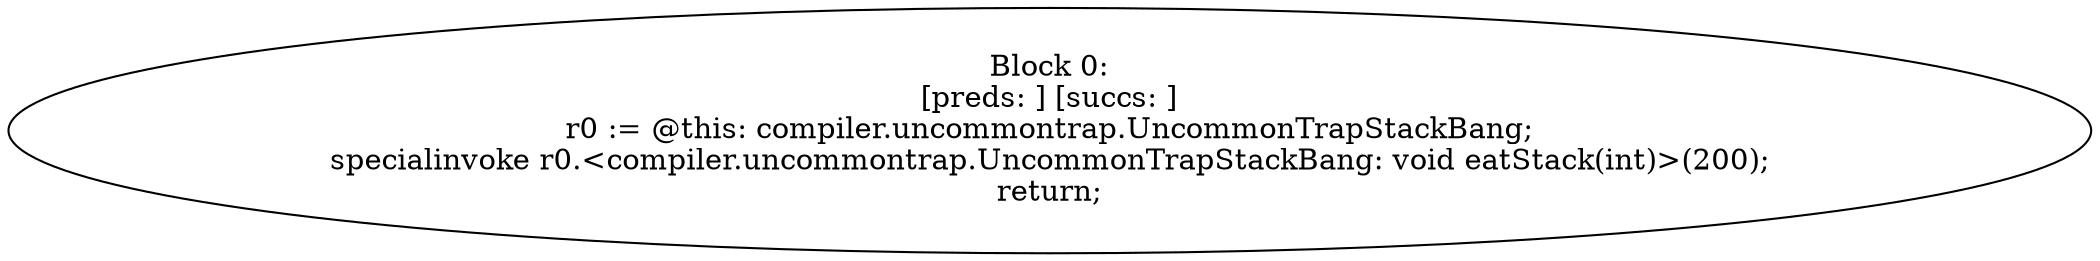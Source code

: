 digraph "unitGraph" {
    "Block 0:
[preds: ] [succs: ]
r0 := @this: compiler.uncommontrap.UncommonTrapStackBang;
specialinvoke r0.<compiler.uncommontrap.UncommonTrapStackBang: void eatStack(int)>(200);
return;
"
}
